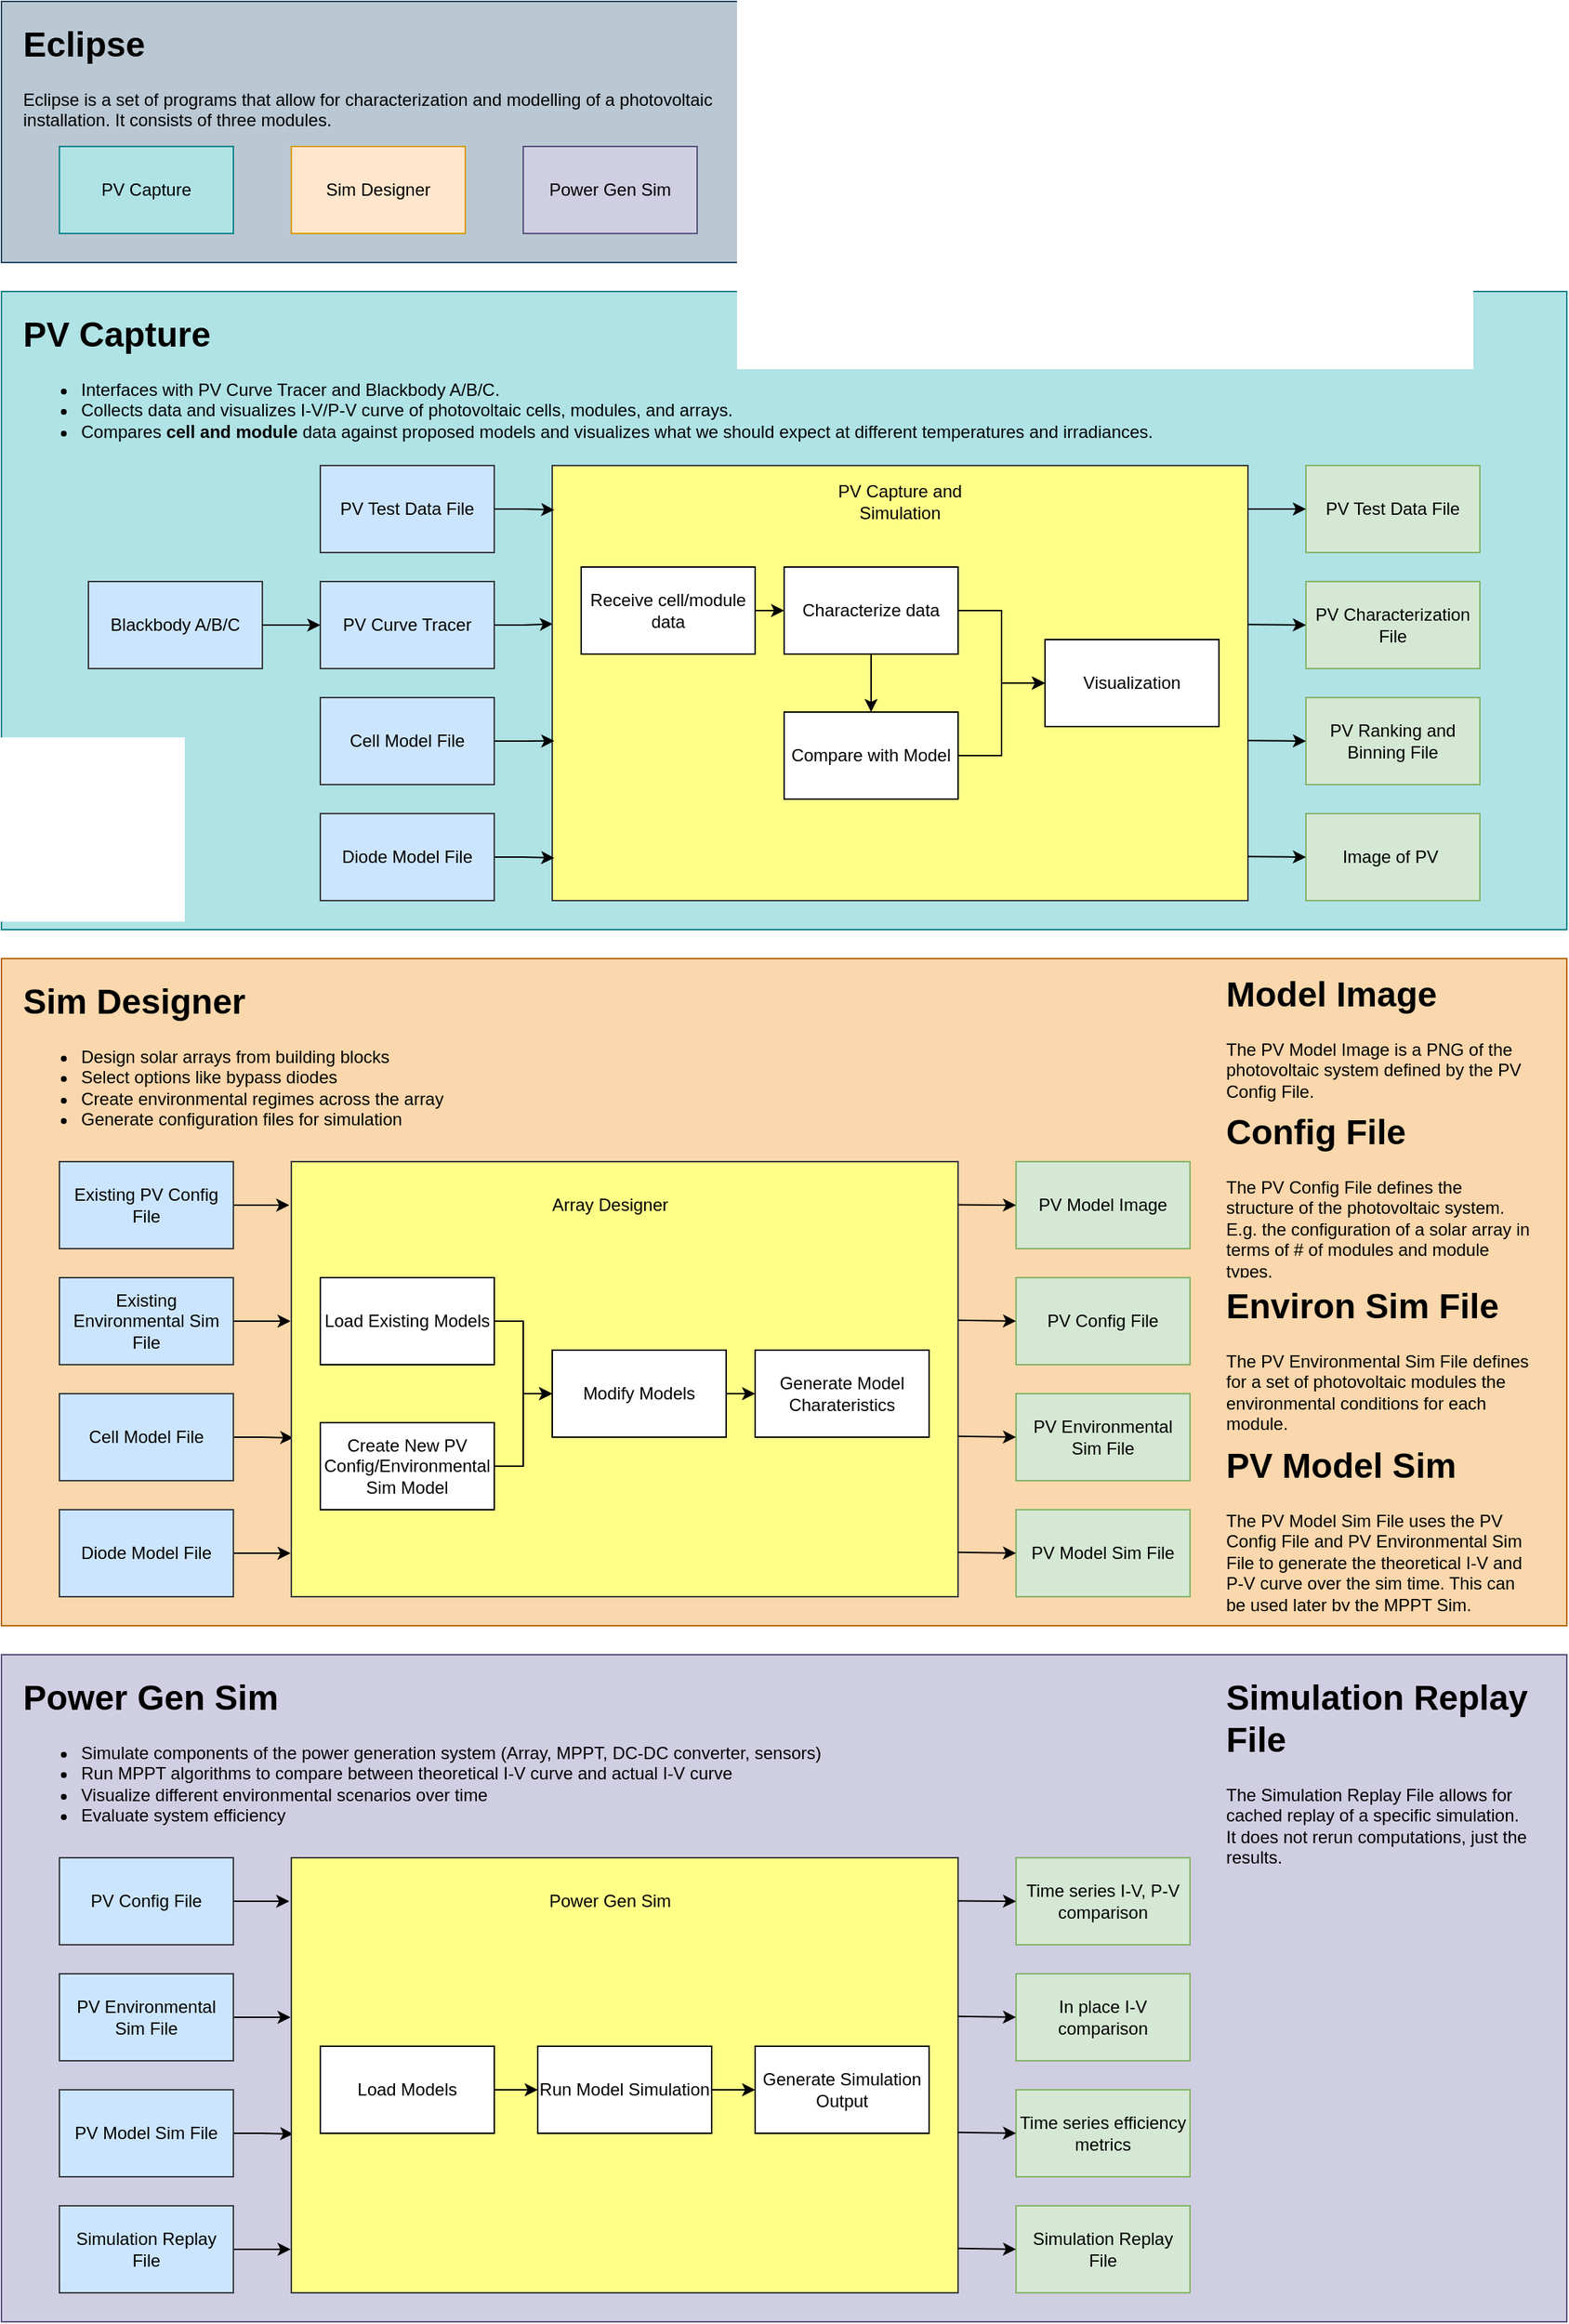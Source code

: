 <mxfile version="20.2.3" type="device"><diagram id="I3PWonCNsNejqMa5jgsa" name="Page-1"><mxGraphModel dx="2499" dy="1167" grid="1" gridSize="10" guides="1" tooltips="1" connect="1" arrows="1" fold="1" page="1" pageScale="1" pageWidth="850" pageHeight="1100" math="0" shadow="0"><root><mxCell id="0"/><mxCell id="1" parent="0"/><mxCell id="MuoCTw_gSboUoV9mb7X--62" value="" style="rounded=0;whiteSpace=wrap;html=1;fillColor=#fad7ac;strokeColor=#b46504;" vertex="1" parent="1"><mxGeometry x="40" y="700" width="1080" height="460" as="geometry"/></mxCell><mxCell id="MuoCTw_gSboUoV9mb7X--1" value="" style="rounded=0;whiteSpace=wrap;html=1;fillColor=#bac8d3;strokeColor=#23445d;" vertex="1" parent="1"><mxGeometry x="40" y="40" width="560" height="180" as="geometry"/></mxCell><mxCell id="MuoCTw_gSboUoV9mb7X--3" value="&lt;h1&gt;Eclipse&lt;/h1&gt;&lt;p&gt;Eclipse is a set of programs that allow for characterization and modelling of a photovoltaic installation. It consists of three modules.&lt;/p&gt;" style="text;html=1;strokeColor=none;fillColor=none;spacing=5;spacingTop=-20;whiteSpace=wrap;overflow=hidden;rounded=0;" vertex="1" parent="1"><mxGeometry x="50" y="50" width="540" height="80" as="geometry"/></mxCell><mxCell id="MuoCTw_gSboUoV9mb7X--4" value="Sim Designer" style="rounded=0;whiteSpace=wrap;html=1;fillColor=#ffe6cc;strokeColor=#d79b00;" vertex="1" parent="1"><mxGeometry x="240" y="140" width="120" height="60" as="geometry"/></mxCell><mxCell id="MuoCTw_gSboUoV9mb7X--5" value="Power Gen Sim" style="rounded=0;whiteSpace=wrap;html=1;fillColor=#d0cee2;strokeColor=#56517e;" vertex="1" parent="1"><mxGeometry x="400" y="140" width="120" height="60" as="geometry"/></mxCell><mxCell id="MuoCTw_gSboUoV9mb7X--6" value="PV Capture" style="rounded=0;whiteSpace=wrap;html=1;fillColor=#b0e3e6;strokeColor=#0e8088;" vertex="1" parent="1"><mxGeometry x="80" y="140" width="120" height="60" as="geometry"/></mxCell><mxCell id="MuoCTw_gSboUoV9mb7X--8" value="" style="rounded=0;whiteSpace=wrap;html=1;fillColor=#b0e3e6;strokeColor=#0e8088;" vertex="1" parent="1"><mxGeometry x="40" y="240" width="1080" height="440" as="geometry"/></mxCell><mxCell id="MuoCTw_gSboUoV9mb7X--9" value="&lt;h1&gt;PV Capture&lt;/h1&gt;&lt;p&gt;&lt;/p&gt;&lt;ul&gt;&lt;li&gt;Interfaces with PV Curve Tracer and Blackbody A/B/C.&lt;/li&gt;&lt;li&gt;Collects data and visualizes I-V/P-V curve of photovoltaic cells, modules, and arrays.&lt;/li&gt;&lt;li&gt;Compares &lt;b&gt;cell and module&lt;/b&gt; data against proposed models and visualizes what we should expect at different temperatures and irradiances.&lt;/li&gt;&lt;/ul&gt;&lt;p&gt;&lt;/p&gt;" style="text;html=1;strokeColor=none;fillColor=none;spacing=5;spacingTop=-20;whiteSpace=wrap;overflow=hidden;rounded=0;" vertex="1" parent="1"><mxGeometry x="50" y="250" width="1040" height="110" as="geometry"/></mxCell><mxCell id="MuoCTw_gSboUoV9mb7X--87" style="edgeStyle=orthogonalEdgeStyle;rounded=0;orthogonalLoop=1;jettySize=auto;html=1;exitX=1;exitY=0.5;exitDx=0;exitDy=0;entryX=0.001;entryY=0.364;entryDx=0;entryDy=0;entryPerimeter=0;" edge="1" parent="1" source="MuoCTw_gSboUoV9mb7X--10" target="MuoCTw_gSboUoV9mb7X--16"><mxGeometry relative="1" as="geometry"/></mxCell><mxCell id="MuoCTw_gSboUoV9mb7X--10" value="PV Curve Tracer" style="rounded=0;whiteSpace=wrap;html=1;fillColor=#cce5ff;strokeColor=#36393d;" vertex="1" parent="1"><mxGeometry x="260" y="440" width="120" height="60" as="geometry"/></mxCell><mxCell id="MuoCTw_gSboUoV9mb7X--11" value="Blackbody A/B/C" style="rounded=0;whiteSpace=wrap;html=1;fillColor=#cce5ff;strokeColor=#36393d;" vertex="1" parent="1"><mxGeometry x="100" y="440" width="120" height="60" as="geometry"/></mxCell><mxCell id="MuoCTw_gSboUoV9mb7X--50" style="edgeStyle=orthogonalEdgeStyle;rounded=0;orthogonalLoop=1;jettySize=auto;html=1;entryX=0;entryY=0.5;entryDx=0;entryDy=0;exitX=1;exitY=0.5;exitDx=0;exitDy=0;" edge="1" parent="1" source="MuoCTw_gSboUoV9mb7X--11" target="MuoCTw_gSboUoV9mb7X--10"><mxGeometry relative="1" as="geometry"><mxPoint x="220" y="470" as="sourcePoint"/><Array as="points"/></mxGeometry></mxCell><mxCell id="MuoCTw_gSboUoV9mb7X--16" value="" style="rounded=0;whiteSpace=wrap;html=1;fillColor=#ffff88;strokeColor=#36393d;" vertex="1" parent="1"><mxGeometry x="420" y="360" width="480" height="300" as="geometry"/></mxCell><mxCell id="MuoCTw_gSboUoV9mb7X--58" style="edgeStyle=orthogonalEdgeStyle;rounded=0;orthogonalLoop=1;jettySize=auto;html=1;exitX=1;exitY=0.5;exitDx=0;exitDy=0;entryX=0;entryY=0.5;entryDx=0;entryDy=0;" edge="1" parent="1" source="MuoCTw_gSboUoV9mb7X--20" target="MuoCTw_gSboUoV9mb7X--59"><mxGeometry relative="1" as="geometry"><mxPoint x="720" y="530" as="targetPoint"/></mxGeometry></mxCell><mxCell id="MuoCTw_gSboUoV9mb7X--71" value="" style="edgeStyle=orthogonalEdgeStyle;rounded=0;orthogonalLoop=1;jettySize=auto;html=1;" edge="1" parent="1" source="MuoCTw_gSboUoV9mb7X--20" target="MuoCTw_gSboUoV9mb7X--69"><mxGeometry relative="1" as="geometry"/></mxCell><mxCell id="MuoCTw_gSboUoV9mb7X--20" value="Characterize data" style="rounded=0;whiteSpace=wrap;html=1;" vertex="1" parent="1"><mxGeometry x="580" y="430" width="120" height="60" as="geometry"/></mxCell><mxCell id="MuoCTw_gSboUoV9mb7X--57" style="edgeStyle=orthogonalEdgeStyle;rounded=0;orthogonalLoop=1;jettySize=auto;html=1;exitX=1;exitY=0.5;exitDx=0;exitDy=0;entryX=0;entryY=0.5;entryDx=0;entryDy=0;" edge="1" parent="1" target="MuoCTw_gSboUoV9mb7X--20"><mxGeometry relative="1" as="geometry"><mxPoint x="560" y="460" as="sourcePoint"/></mxGeometry></mxCell><mxCell id="MuoCTw_gSboUoV9mb7X--23" value="PV Capture and Simulation" style="text;html=1;strokeColor=none;fillColor=none;align=center;verticalAlign=middle;whiteSpace=wrap;rounded=0;" vertex="1" parent="1"><mxGeometry x="595" y="370" width="130" height="30" as="geometry"/></mxCell><mxCell id="MuoCTw_gSboUoV9mb7X--25" value="&lt;h1&gt;Sim Designer&lt;/h1&gt;&lt;ul&gt;&lt;li&gt;Design solar arrays from building blocks&lt;/li&gt;&lt;li&gt;Select options like bypass diodes&lt;/li&gt;&lt;li&gt;Create environmental regimes across the array&lt;/li&gt;&lt;li&gt;Generate configuration files for simulation&lt;/li&gt;&lt;/ul&gt;&lt;p&gt;&lt;/p&gt;" style="text;html=1;strokeColor=none;fillColor=none;spacing=5;spacingTop=-20;whiteSpace=wrap;overflow=hidden;rounded=0;" vertex="1" parent="1"><mxGeometry x="50" y="710" width="1060" height="120" as="geometry"/></mxCell><mxCell id="MuoCTw_gSboUoV9mb7X--109" style="edgeStyle=orthogonalEdgeStyle;rounded=0;orthogonalLoop=1;jettySize=auto;html=1;exitX=1;exitY=0.5;exitDx=0;exitDy=0;entryX=0.003;entryY=0.635;entryDx=0;entryDy=0;entryPerimeter=0;" edge="1" parent="1" source="MuoCTw_gSboUoV9mb7X--33" target="MuoCTw_gSboUoV9mb7X--61"><mxGeometry relative="1" as="geometry"/></mxCell><mxCell id="MuoCTw_gSboUoV9mb7X--33" value="Cell Model File" style="rounded=0;whiteSpace=wrap;html=1;fillColor=#cce5ff;strokeColor=#36393d;" vertex="1" parent="1"><mxGeometry x="80" y="1000" width="120" height="60" as="geometry"/></mxCell><mxCell id="MuoCTw_gSboUoV9mb7X--111" style="edgeStyle=orthogonalEdgeStyle;rounded=0;orthogonalLoop=1;jettySize=auto;html=1;exitX=1;exitY=0.5;exitDx=0;exitDy=0;entryX=-0.001;entryY=0.899;entryDx=0;entryDy=0;entryPerimeter=0;" edge="1" parent="1" source="MuoCTw_gSboUoV9mb7X--39" target="MuoCTw_gSboUoV9mb7X--61"><mxGeometry relative="1" as="geometry"/></mxCell><mxCell id="MuoCTw_gSboUoV9mb7X--39" value="Diode Model File" style="rounded=0;whiteSpace=wrap;html=1;fillColor=#cce5ff;strokeColor=#36393d;" vertex="1" parent="1"><mxGeometry x="80" y="1080" width="120" height="60" as="geometry"/></mxCell><mxCell id="MuoCTw_gSboUoV9mb7X--107" style="edgeStyle=orthogonalEdgeStyle;rounded=0;orthogonalLoop=1;jettySize=auto;html=1;exitX=1;exitY=0.5;exitDx=0;exitDy=0;entryX=-0.003;entryY=0.099;entryDx=0;entryDy=0;entryPerimeter=0;" edge="1" parent="1" source="MuoCTw_gSboUoV9mb7X--44" target="MuoCTw_gSboUoV9mb7X--61"><mxGeometry relative="1" as="geometry"/></mxCell><mxCell id="MuoCTw_gSboUoV9mb7X--44" value="Existing PV Config File" style="rounded=0;whiteSpace=wrap;html=1;fillColor=#cce5ff;strokeColor=#36393d;" vertex="1" parent="1"><mxGeometry x="80" y="840" width="120" height="60" as="geometry"/></mxCell><mxCell id="MuoCTw_gSboUoV9mb7X--85" style="edgeStyle=orthogonalEdgeStyle;rounded=0;orthogonalLoop=1;jettySize=auto;html=1;exitX=1;exitY=0.5;exitDx=0;exitDy=0;entryX=0.003;entryY=0.633;entryDx=0;entryDy=0;entryPerimeter=0;" edge="1" parent="1" source="MuoCTw_gSboUoV9mb7X--45" target="MuoCTw_gSboUoV9mb7X--16"><mxGeometry relative="1" as="geometry"/></mxCell><mxCell id="MuoCTw_gSboUoV9mb7X--45" value="Cell Model File" style="rounded=0;whiteSpace=wrap;html=1;fillColor=#cce5ff;strokeColor=#36393d;" vertex="1" parent="1"><mxGeometry x="260" y="520" width="120" height="60" as="geometry"/></mxCell><mxCell id="MuoCTw_gSboUoV9mb7X--48" value="PV Characterization File" style="rounded=0;whiteSpace=wrap;html=1;fillColor=#d5e8d4;strokeColor=#82b366;" vertex="1" parent="1"><mxGeometry x="940" y="440" width="120" height="60" as="geometry"/></mxCell><mxCell id="MuoCTw_gSboUoV9mb7X--51" value="PV Ranking and Binning File" style="rounded=0;whiteSpace=wrap;html=1;fillColor=#d5e8d4;strokeColor=#82b366;" vertex="1" parent="1"><mxGeometry x="940" y="520" width="120" height="60" as="geometry"/></mxCell><mxCell id="MuoCTw_gSboUoV9mb7X--84" style="edgeStyle=orthogonalEdgeStyle;rounded=0;orthogonalLoop=1;jettySize=auto;html=1;entryX=0.003;entryY=0.902;entryDx=0;entryDy=0;entryPerimeter=0;" edge="1" parent="1" source="MuoCTw_gSboUoV9mb7X--52" target="MuoCTw_gSboUoV9mb7X--16"><mxGeometry relative="1" as="geometry"/></mxCell><mxCell id="MuoCTw_gSboUoV9mb7X--52" value="Diode Model File" style="rounded=0;whiteSpace=wrap;html=1;fillColor=#cce5ff;strokeColor=#36393d;" vertex="1" parent="1"><mxGeometry x="260" y="600" width="120" height="60" as="geometry"/></mxCell><mxCell id="MuoCTw_gSboUoV9mb7X--59" value="Visualization" style="rounded=0;whiteSpace=wrap;html=1;" vertex="1" parent="1"><mxGeometry x="760" y="480" width="120" height="60" as="geometry"/></mxCell><mxCell id="MuoCTw_gSboUoV9mb7X--61" value="" style="rounded=0;whiteSpace=wrap;html=1;fillColor=#ffff88;strokeColor=#36393d;" vertex="1" parent="1"><mxGeometry x="240" y="840" width="460" height="300" as="geometry"/></mxCell><mxCell id="MuoCTw_gSboUoV9mb7X--108" style="edgeStyle=orthogonalEdgeStyle;rounded=0;orthogonalLoop=1;jettySize=auto;html=1;exitX=1;exitY=0.5;exitDx=0;exitDy=0;entryX=-0.001;entryY=0.366;entryDx=0;entryDy=0;entryPerimeter=0;" edge="1" parent="1" source="MuoCTw_gSboUoV9mb7X--64" target="MuoCTw_gSboUoV9mb7X--61"><mxGeometry relative="1" as="geometry"/></mxCell><mxCell id="MuoCTw_gSboUoV9mb7X--64" value="Existing Environmental Sim File" style="rounded=0;whiteSpace=wrap;html=1;fillColor=#cce5ff;strokeColor=#36393d;" vertex="1" parent="1"><mxGeometry x="80" y="920" width="120" height="60" as="geometry"/></mxCell><mxCell id="MuoCTw_gSboUoV9mb7X--65" value="PV Config File" style="rounded=0;whiteSpace=wrap;html=1;fillColor=#d5e8d4;strokeColor=#82b366;" vertex="1" parent="1"><mxGeometry x="740" y="920" width="120" height="60" as="geometry"/></mxCell><mxCell id="MuoCTw_gSboUoV9mb7X--66" value="PV Model Image" style="rounded=0;whiteSpace=wrap;html=1;fillColor=#d5e8d4;strokeColor=#82b366;" vertex="1" parent="1"><mxGeometry x="740" y="840" width="120" height="60" as="geometry"/></mxCell><mxCell id="MuoCTw_gSboUoV9mb7X--67" value="PV Environmental Sim File" style="rounded=0;whiteSpace=wrap;html=1;fillColor=#d5e8d4;strokeColor=#82b366;" vertex="1" parent="1"><mxGeometry x="740" y="1000" width="120" height="60" as="geometry"/></mxCell><mxCell id="MuoCTw_gSboUoV9mb7X--112" style="edgeStyle=orthogonalEdgeStyle;rounded=0;orthogonalLoop=1;jettySize=auto;html=1;exitX=1;exitY=0.5;exitDx=0;exitDy=0;entryX=0;entryY=0.5;entryDx=0;entryDy=0;" edge="1" parent="1" source="MuoCTw_gSboUoV9mb7X--68" target="MuoCTw_gSboUoV9mb7X--104"><mxGeometry relative="1" as="geometry"/></mxCell><mxCell id="MuoCTw_gSboUoV9mb7X--68" value="Load Existing Models" style="rounded=0;whiteSpace=wrap;html=1;" vertex="1" parent="1"><mxGeometry x="260" y="920" width="120" height="60" as="geometry"/></mxCell><mxCell id="MuoCTw_gSboUoV9mb7X--70" style="edgeStyle=orthogonalEdgeStyle;rounded=0;orthogonalLoop=1;jettySize=auto;html=1;exitX=1;exitY=0.5;exitDx=0;exitDy=0;entryX=0;entryY=0.5;entryDx=0;entryDy=0;" edge="1" parent="1" source="MuoCTw_gSboUoV9mb7X--69" target="MuoCTw_gSboUoV9mb7X--59"><mxGeometry relative="1" as="geometry"/></mxCell><mxCell id="MuoCTw_gSboUoV9mb7X--69" value="Compare with Model" style="rounded=0;whiteSpace=wrap;html=1;" vertex="1" parent="1"><mxGeometry x="580" y="530" width="120" height="60" as="geometry"/></mxCell><mxCell id="MuoCTw_gSboUoV9mb7X--73" value="Image of PV&amp;nbsp;" style="rounded=0;whiteSpace=wrap;html=1;fillColor=#d5e8d4;strokeColor=#82b366;" vertex="1" parent="1"><mxGeometry x="940" y="600" width="120" height="60" as="geometry"/></mxCell><mxCell id="MuoCTw_gSboUoV9mb7X--76" value="Receive cell/module data" style="rounded=0;whiteSpace=wrap;html=1;" vertex="1" parent="1"><mxGeometry x="440" y="430" width="120" height="60" as="geometry"/></mxCell><mxCell id="MuoCTw_gSboUoV9mb7X--88" style="edgeStyle=orthogonalEdgeStyle;rounded=0;orthogonalLoop=1;jettySize=auto;html=1;exitX=1;exitY=0.5;exitDx=0;exitDy=0;entryX=0.003;entryY=0.102;entryDx=0;entryDy=0;entryPerimeter=0;" edge="1" parent="1" source="MuoCTw_gSboUoV9mb7X--77" target="MuoCTw_gSboUoV9mb7X--16"><mxGeometry relative="1" as="geometry"/></mxCell><mxCell id="MuoCTw_gSboUoV9mb7X--77" value="PV Test Data File" style="rounded=0;whiteSpace=wrap;html=1;fillColor=#cce5ff;strokeColor=#36393d;" vertex="1" parent="1"><mxGeometry x="260" y="360" width="120" height="60" as="geometry"/></mxCell><mxCell id="MuoCTw_gSboUoV9mb7X--83" value="PV Test Data File" style="rounded=0;whiteSpace=wrap;html=1;fillColor=#d5e8d4;strokeColor=#82b366;" vertex="1" parent="1"><mxGeometry x="940" y="360" width="120" height="60" as="geometry"/></mxCell><mxCell id="MuoCTw_gSboUoV9mb7X--97" value="" style="endArrow=classic;html=1;rounded=0;entryX=0;entryY=0.5;entryDx=0;entryDy=0;" edge="1" parent="1" target="MuoCTw_gSboUoV9mb7X--83"><mxGeometry width="50" height="50" relative="1" as="geometry"><mxPoint x="900" y="390" as="sourcePoint"/><mxPoint x="920" y="310" as="targetPoint"/></mxGeometry></mxCell><mxCell id="MuoCTw_gSboUoV9mb7X--98" value="" style="endArrow=classic;html=1;rounded=0;entryX=0;entryY=0.5;entryDx=0;entryDy=0;" edge="1" parent="1" target="MuoCTw_gSboUoV9mb7X--48"><mxGeometry width="50" height="50" relative="1" as="geometry"><mxPoint x="900" y="469.66" as="sourcePoint"/><mxPoint x="940" y="469.66" as="targetPoint"/></mxGeometry></mxCell><mxCell id="MuoCTw_gSboUoV9mb7X--99" value="" style="endArrow=classic;html=1;rounded=0;entryX=0;entryY=0.5;entryDx=0;entryDy=0;" edge="1" parent="1" target="MuoCTw_gSboUoV9mb7X--51"><mxGeometry width="50" height="50" relative="1" as="geometry"><mxPoint x="900" y="549.66" as="sourcePoint"/><mxPoint x="940" y="549.66" as="targetPoint"/></mxGeometry></mxCell><mxCell id="MuoCTw_gSboUoV9mb7X--100" value="" style="endArrow=classic;html=1;rounded=0;entryX=0;entryY=0.5;entryDx=0;entryDy=0;" edge="1" parent="1" target="MuoCTw_gSboUoV9mb7X--73"><mxGeometry width="50" height="50" relative="1" as="geometry"><mxPoint x="900" y="629.66" as="sourcePoint"/><mxPoint x="940" y="630" as="targetPoint"/></mxGeometry></mxCell><mxCell id="MuoCTw_gSboUoV9mb7X--102" value="Array Designer" style="text;html=1;strokeColor=none;fillColor=none;align=center;verticalAlign=middle;whiteSpace=wrap;rounded=0;" vertex="1" parent="1"><mxGeometry x="395" y="855" width="130" height="30" as="geometry"/></mxCell><mxCell id="MuoCTw_gSboUoV9mb7X--113" style="edgeStyle=orthogonalEdgeStyle;rounded=0;orthogonalLoop=1;jettySize=auto;html=1;exitX=1;exitY=0.5;exitDx=0;exitDy=0;" edge="1" parent="1" source="MuoCTw_gSboUoV9mb7X--103"><mxGeometry relative="1" as="geometry"><mxPoint x="420" y="1000" as="targetPoint"/><Array as="points"><mxPoint x="400" y="1050"/><mxPoint x="400" y="1000"/></Array></mxGeometry></mxCell><mxCell id="MuoCTw_gSboUoV9mb7X--103" value="Create New PV Config/Environmental Sim Model" style="rounded=0;whiteSpace=wrap;html=1;" vertex="1" parent="1"><mxGeometry x="260" y="1020" width="120" height="60" as="geometry"/></mxCell><mxCell id="MuoCTw_gSboUoV9mb7X--114" style="edgeStyle=orthogonalEdgeStyle;rounded=0;orthogonalLoop=1;jettySize=auto;html=1;exitX=1;exitY=0.5;exitDx=0;exitDy=0;entryX=0;entryY=0.5;entryDx=0;entryDy=0;" edge="1" parent="1" source="MuoCTw_gSboUoV9mb7X--104" target="MuoCTw_gSboUoV9mb7X--106"><mxGeometry relative="1" as="geometry"/></mxCell><mxCell id="MuoCTw_gSboUoV9mb7X--104" value="Modify Models" style="rounded=0;whiteSpace=wrap;html=1;" vertex="1" parent="1"><mxGeometry x="420" y="970" width="120" height="60" as="geometry"/></mxCell><mxCell id="MuoCTw_gSboUoV9mb7X--106" value="Generate Model Charateristics" style="rounded=0;whiteSpace=wrap;html=1;" vertex="1" parent="1"><mxGeometry x="560" y="970" width="120" height="60" as="geometry"/></mxCell><mxCell id="MuoCTw_gSboUoV9mb7X--115" value="PV Model Sim File" style="rounded=0;whiteSpace=wrap;html=1;fillColor=#d5e8d4;strokeColor=#82b366;" vertex="1" parent="1"><mxGeometry x="740" y="1080" width="120" height="60" as="geometry"/></mxCell><mxCell id="MuoCTw_gSboUoV9mb7X--116" value="" style="endArrow=classic;html=1;rounded=0;entryX=0;entryY=0.5;entryDx=0;entryDy=0;" edge="1" parent="1" target="MuoCTw_gSboUoV9mb7X--66"><mxGeometry width="50" height="50" relative="1" as="geometry"><mxPoint x="700" y="869.72" as="sourcePoint"/><mxPoint x="740" y="869.72" as="targetPoint"/></mxGeometry></mxCell><mxCell id="MuoCTw_gSboUoV9mb7X--117" value="" style="endArrow=classic;html=1;rounded=0;entryX=0;entryY=0.5;entryDx=0;entryDy=0;" edge="1" parent="1" target="MuoCTw_gSboUoV9mb7X--65"><mxGeometry width="50" height="50" relative="1" as="geometry"><mxPoint x="700" y="949.38" as="sourcePoint"/><mxPoint x="730" y="950" as="targetPoint"/></mxGeometry></mxCell><mxCell id="MuoCTw_gSboUoV9mb7X--118" value="" style="endArrow=classic;html=1;rounded=0;entryX=0;entryY=0.5;entryDx=0;entryDy=0;" edge="1" parent="1" target="MuoCTw_gSboUoV9mb7X--67"><mxGeometry width="50" height="50" relative="1" as="geometry"><mxPoint x="700" y="1029.38" as="sourcePoint"/><mxPoint x="740" y="1030" as="targetPoint"/></mxGeometry></mxCell><mxCell id="MuoCTw_gSboUoV9mb7X--119" value="" style="endArrow=classic;html=1;rounded=0;entryX=0;entryY=0.5;entryDx=0;entryDy=0;" edge="1" parent="1" target="MuoCTw_gSboUoV9mb7X--115"><mxGeometry width="50" height="50" relative="1" as="geometry"><mxPoint x="700" y="1109.38" as="sourcePoint"/><mxPoint x="740" y="1109.72" as="targetPoint"/></mxGeometry></mxCell><mxCell id="MuoCTw_gSboUoV9mb7X--120" value="&lt;h1&gt;Config File&lt;/h1&gt;&lt;p&gt;The PV Config File defines the structure of the photovoltaic system. E.g. the configuration of a solar array in terms of # of modules and module types.&lt;/p&gt;" style="text;html=1;strokeColor=none;fillColor=none;spacing=5;spacingTop=-20;whiteSpace=wrap;overflow=hidden;rounded=0;" vertex="1" parent="1"><mxGeometry x="880" y="800" width="220" height="120" as="geometry"/></mxCell><mxCell id="MuoCTw_gSboUoV9mb7X--121" value="&lt;h1&gt;Model Image&lt;/h1&gt;&lt;p&gt;The PV Model Image is a PNG of the photovoltaic system defined by the PV Config File.&lt;/p&gt;" style="text;html=1;strokeColor=none;fillColor=none;spacing=5;spacingTop=-20;whiteSpace=wrap;overflow=hidden;rounded=0;" vertex="1" parent="1"><mxGeometry x="880" y="705" width="220" height="100" as="geometry"/></mxCell><mxCell id="MuoCTw_gSboUoV9mb7X--122" value="&lt;h1&gt;Environ Sim File&lt;/h1&gt;&lt;p&gt;The PV Environmental Sim File defines for a set of photovoltaic modules the environmental conditions for each module.&lt;/p&gt;" style="text;html=1;strokeColor=none;fillColor=none;spacing=5;spacingTop=-20;whiteSpace=wrap;overflow=hidden;rounded=0;" vertex="1" parent="1"><mxGeometry x="880" y="920" width="220" height="110" as="geometry"/></mxCell><mxCell id="MuoCTw_gSboUoV9mb7X--123" value="&lt;h1&gt;PV Model Sim&lt;/h1&gt;&lt;p&gt;The PV Model Sim File uses the PV Config File and PV Environmental Sim File to generate the theoretical I-V and P-V curve over the sim time. This can be used later by the MPPT Sim.&lt;/p&gt;" style="text;html=1;strokeColor=none;fillColor=none;spacing=5;spacingTop=-20;whiteSpace=wrap;overflow=hidden;rounded=0;" vertex="1" parent="1"><mxGeometry x="880" y="1030" width="220" height="120" as="geometry"/></mxCell><mxCell id="MuoCTw_gSboUoV9mb7X--125" value="" style="rounded=0;whiteSpace=wrap;html=1;fillColor=#d0cee2;strokeColor=#56517e;" vertex="1" parent="1"><mxGeometry x="40" y="1180" width="1080" height="460" as="geometry"/></mxCell><mxCell id="MuoCTw_gSboUoV9mb7X--126" value="&lt;h1&gt;Power Gen Sim&lt;/h1&gt;&lt;ul&gt;&lt;li&gt;Simulate components of the power generation system (Array, MPPT, DC-DC converter, sensors)&lt;/li&gt;&lt;li&gt;Run MPPT algorithms to compare between theoretical I-V curve and actual I-V curve&lt;/li&gt;&lt;li&gt;Visualize different environmental scenarios over time&lt;/li&gt;&lt;li&gt;Evaluate system efficiency&lt;/li&gt;&lt;/ul&gt;&lt;p&gt;&lt;/p&gt;" style="text;html=1;strokeColor=none;fillColor=none;spacing=5;spacingTop=-20;whiteSpace=wrap;overflow=hidden;rounded=0;" vertex="1" parent="1"><mxGeometry x="50" y="1190" width="1060" height="120" as="geometry"/></mxCell><mxCell id="MuoCTw_gSboUoV9mb7X--127" style="edgeStyle=orthogonalEdgeStyle;rounded=0;orthogonalLoop=1;jettySize=auto;html=1;exitX=1;exitY=0.5;exitDx=0;exitDy=0;entryX=0.003;entryY=0.635;entryDx=0;entryDy=0;entryPerimeter=0;" edge="1" parent="1" source="MuoCTw_gSboUoV9mb7X--128" target="MuoCTw_gSboUoV9mb7X--133"><mxGeometry relative="1" as="geometry"/></mxCell><mxCell id="MuoCTw_gSboUoV9mb7X--128" value="PV Model Sim File" style="rounded=0;whiteSpace=wrap;html=1;fillColor=#cce5ff;strokeColor=#36393d;" vertex="1" parent="1"><mxGeometry x="80" y="1480" width="120" height="60" as="geometry"/></mxCell><mxCell id="MuoCTw_gSboUoV9mb7X--129" style="edgeStyle=orthogonalEdgeStyle;rounded=0;orthogonalLoop=1;jettySize=auto;html=1;exitX=1;exitY=0.5;exitDx=0;exitDy=0;entryX=-0.001;entryY=0.899;entryDx=0;entryDy=0;entryPerimeter=0;" edge="1" parent="1" source="MuoCTw_gSboUoV9mb7X--130" target="MuoCTw_gSboUoV9mb7X--133"><mxGeometry relative="1" as="geometry"/></mxCell><mxCell id="MuoCTw_gSboUoV9mb7X--130" value="Simulation Replay File" style="rounded=0;whiteSpace=wrap;html=1;fillColor=#cce5ff;strokeColor=#36393d;" vertex="1" parent="1"><mxGeometry x="80" y="1560" width="120" height="60" as="geometry"/></mxCell><mxCell id="MuoCTw_gSboUoV9mb7X--131" style="edgeStyle=orthogonalEdgeStyle;rounded=0;orthogonalLoop=1;jettySize=auto;html=1;exitX=1;exitY=0.5;exitDx=0;exitDy=0;entryX=-0.003;entryY=0.099;entryDx=0;entryDy=0;entryPerimeter=0;" edge="1" parent="1" source="MuoCTw_gSboUoV9mb7X--132" target="MuoCTw_gSboUoV9mb7X--133"><mxGeometry relative="1" as="geometry"/></mxCell><mxCell id="MuoCTw_gSboUoV9mb7X--132" value="PV Config File" style="rounded=0;whiteSpace=wrap;html=1;fillColor=#cce5ff;strokeColor=#36393d;" vertex="1" parent="1"><mxGeometry x="80" y="1320" width="120" height="60" as="geometry"/></mxCell><mxCell id="MuoCTw_gSboUoV9mb7X--133" value="" style="rounded=0;whiteSpace=wrap;html=1;fillColor=#ffff88;strokeColor=#36393d;" vertex="1" parent="1"><mxGeometry x="240" y="1320" width="460" height="300" as="geometry"/></mxCell><mxCell id="MuoCTw_gSboUoV9mb7X--134" style="edgeStyle=orthogonalEdgeStyle;rounded=0;orthogonalLoop=1;jettySize=auto;html=1;exitX=1;exitY=0.5;exitDx=0;exitDy=0;entryX=-0.001;entryY=0.366;entryDx=0;entryDy=0;entryPerimeter=0;" edge="1" parent="1" source="MuoCTw_gSboUoV9mb7X--135" target="MuoCTw_gSboUoV9mb7X--133"><mxGeometry relative="1" as="geometry"/></mxCell><mxCell id="MuoCTw_gSboUoV9mb7X--135" value="PV Environmental Sim File" style="rounded=0;whiteSpace=wrap;html=1;fillColor=#cce5ff;strokeColor=#36393d;" vertex="1" parent="1"><mxGeometry x="80" y="1400" width="120" height="60" as="geometry"/></mxCell><mxCell id="MuoCTw_gSboUoV9mb7X--136" value="In place I-V comparison" style="rounded=0;whiteSpace=wrap;html=1;fillColor=#d5e8d4;strokeColor=#82b366;" vertex="1" parent="1"><mxGeometry x="740" y="1400" width="120" height="60" as="geometry"/></mxCell><mxCell id="MuoCTw_gSboUoV9mb7X--137" value="Time series I-V, P-V comparison" style="rounded=0;whiteSpace=wrap;html=1;fillColor=#d5e8d4;strokeColor=#82b366;" vertex="1" parent="1"><mxGeometry x="740" y="1320" width="120" height="60" as="geometry"/></mxCell><mxCell id="MuoCTw_gSboUoV9mb7X--138" value="Time series efficiency metrics" style="rounded=0;whiteSpace=wrap;html=1;fillColor=#d5e8d4;strokeColor=#82b366;" vertex="1" parent="1"><mxGeometry x="740" y="1480" width="120" height="60" as="geometry"/></mxCell><mxCell id="MuoCTw_gSboUoV9mb7X--139" style="edgeStyle=orthogonalEdgeStyle;rounded=0;orthogonalLoop=1;jettySize=auto;html=1;exitX=1;exitY=0.5;exitDx=0;exitDy=0;entryX=0;entryY=0.5;entryDx=0;entryDy=0;" edge="1" parent="1" source="MuoCTw_gSboUoV9mb7X--140" target="MuoCTw_gSboUoV9mb7X--145"><mxGeometry relative="1" as="geometry"/></mxCell><mxCell id="MuoCTw_gSboUoV9mb7X--140" value="Load Models" style="rounded=0;whiteSpace=wrap;html=1;" vertex="1" parent="1"><mxGeometry x="260" y="1450" width="120" height="60" as="geometry"/></mxCell><mxCell id="MuoCTw_gSboUoV9mb7X--141" value="Power Gen Sim" style="text;html=1;strokeColor=none;fillColor=none;align=center;verticalAlign=middle;whiteSpace=wrap;rounded=0;" vertex="1" parent="1"><mxGeometry x="395" y="1335" width="130" height="30" as="geometry"/></mxCell><mxCell id="MuoCTw_gSboUoV9mb7X--144" style="edgeStyle=orthogonalEdgeStyle;rounded=0;orthogonalLoop=1;jettySize=auto;html=1;exitX=1;exitY=0.5;exitDx=0;exitDy=0;entryX=0;entryY=0.5;entryDx=0;entryDy=0;" edge="1" parent="1" source="MuoCTw_gSboUoV9mb7X--145" target="MuoCTw_gSboUoV9mb7X--146"><mxGeometry relative="1" as="geometry"/></mxCell><mxCell id="MuoCTw_gSboUoV9mb7X--145" value="Run Model Simulation" style="rounded=0;whiteSpace=wrap;html=1;" vertex="1" parent="1"><mxGeometry x="410" y="1450" width="120" height="60" as="geometry"/></mxCell><mxCell id="MuoCTw_gSboUoV9mb7X--146" value="Generate Simulation Output" style="rounded=0;whiteSpace=wrap;html=1;" vertex="1" parent="1"><mxGeometry x="560" y="1450" width="120" height="60" as="geometry"/></mxCell><mxCell id="MuoCTw_gSboUoV9mb7X--147" value="Simulation Replay File" style="rounded=0;whiteSpace=wrap;html=1;fillColor=#d5e8d4;strokeColor=#82b366;" vertex="1" parent="1"><mxGeometry x="740" y="1560" width="120" height="60" as="geometry"/></mxCell><mxCell id="MuoCTw_gSboUoV9mb7X--148" value="" style="endArrow=classic;html=1;rounded=0;entryX=0;entryY=0.5;entryDx=0;entryDy=0;" edge="1" parent="1" target="MuoCTw_gSboUoV9mb7X--137"><mxGeometry width="50" height="50" relative="1" as="geometry"><mxPoint x="700" y="1349.72" as="sourcePoint"/><mxPoint x="740" y="1349.72" as="targetPoint"/></mxGeometry></mxCell><mxCell id="MuoCTw_gSboUoV9mb7X--149" value="" style="endArrow=classic;html=1;rounded=0;entryX=0;entryY=0.5;entryDx=0;entryDy=0;" edge="1" parent="1" target="MuoCTw_gSboUoV9mb7X--136"><mxGeometry width="50" height="50" relative="1" as="geometry"><mxPoint x="700" y="1429.38" as="sourcePoint"/><mxPoint x="730" y="1430" as="targetPoint"/></mxGeometry></mxCell><mxCell id="MuoCTw_gSboUoV9mb7X--150" value="" style="endArrow=classic;html=1;rounded=0;entryX=0;entryY=0.5;entryDx=0;entryDy=0;" edge="1" parent="1" target="MuoCTw_gSboUoV9mb7X--138"><mxGeometry width="50" height="50" relative="1" as="geometry"><mxPoint x="700" y="1509.38" as="sourcePoint"/><mxPoint x="740" y="1510" as="targetPoint"/></mxGeometry></mxCell><mxCell id="MuoCTw_gSboUoV9mb7X--151" value="" style="endArrow=classic;html=1;rounded=0;entryX=0;entryY=0.5;entryDx=0;entryDy=0;" edge="1" parent="1" target="MuoCTw_gSboUoV9mb7X--147"><mxGeometry width="50" height="50" relative="1" as="geometry"><mxPoint x="700" y="1589.38" as="sourcePoint"/><mxPoint x="740" y="1589.72" as="targetPoint"/></mxGeometry></mxCell><mxCell id="MuoCTw_gSboUoV9mb7X--156" value="&lt;h1&gt;Simulation Replay File&lt;/h1&gt;&lt;p&gt;The Simulation Replay File allows for cached replay of a specific simulation. It does not rerun computations, just the results.&lt;/p&gt;" style="text;html=1;strokeColor=none;fillColor=none;spacing=5;spacingTop=-20;whiteSpace=wrap;overflow=hidden;rounded=0;" vertex="1" parent="1"><mxGeometry x="880" y="1190" width="220" height="190" as="geometry"/></mxCell></root></mxGraphModel></diagram></mxfile>